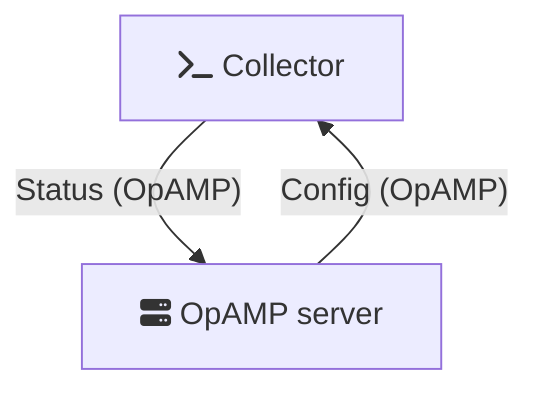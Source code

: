 flowchart TB
    collector["fa:fa-terminal Collector"]
    server["fa:fa-server OpAMP server"]

    server -->|"Config (OpAMP)"| collector
    collector -->|"Status (OpAMP)"| server

class collector,server box;